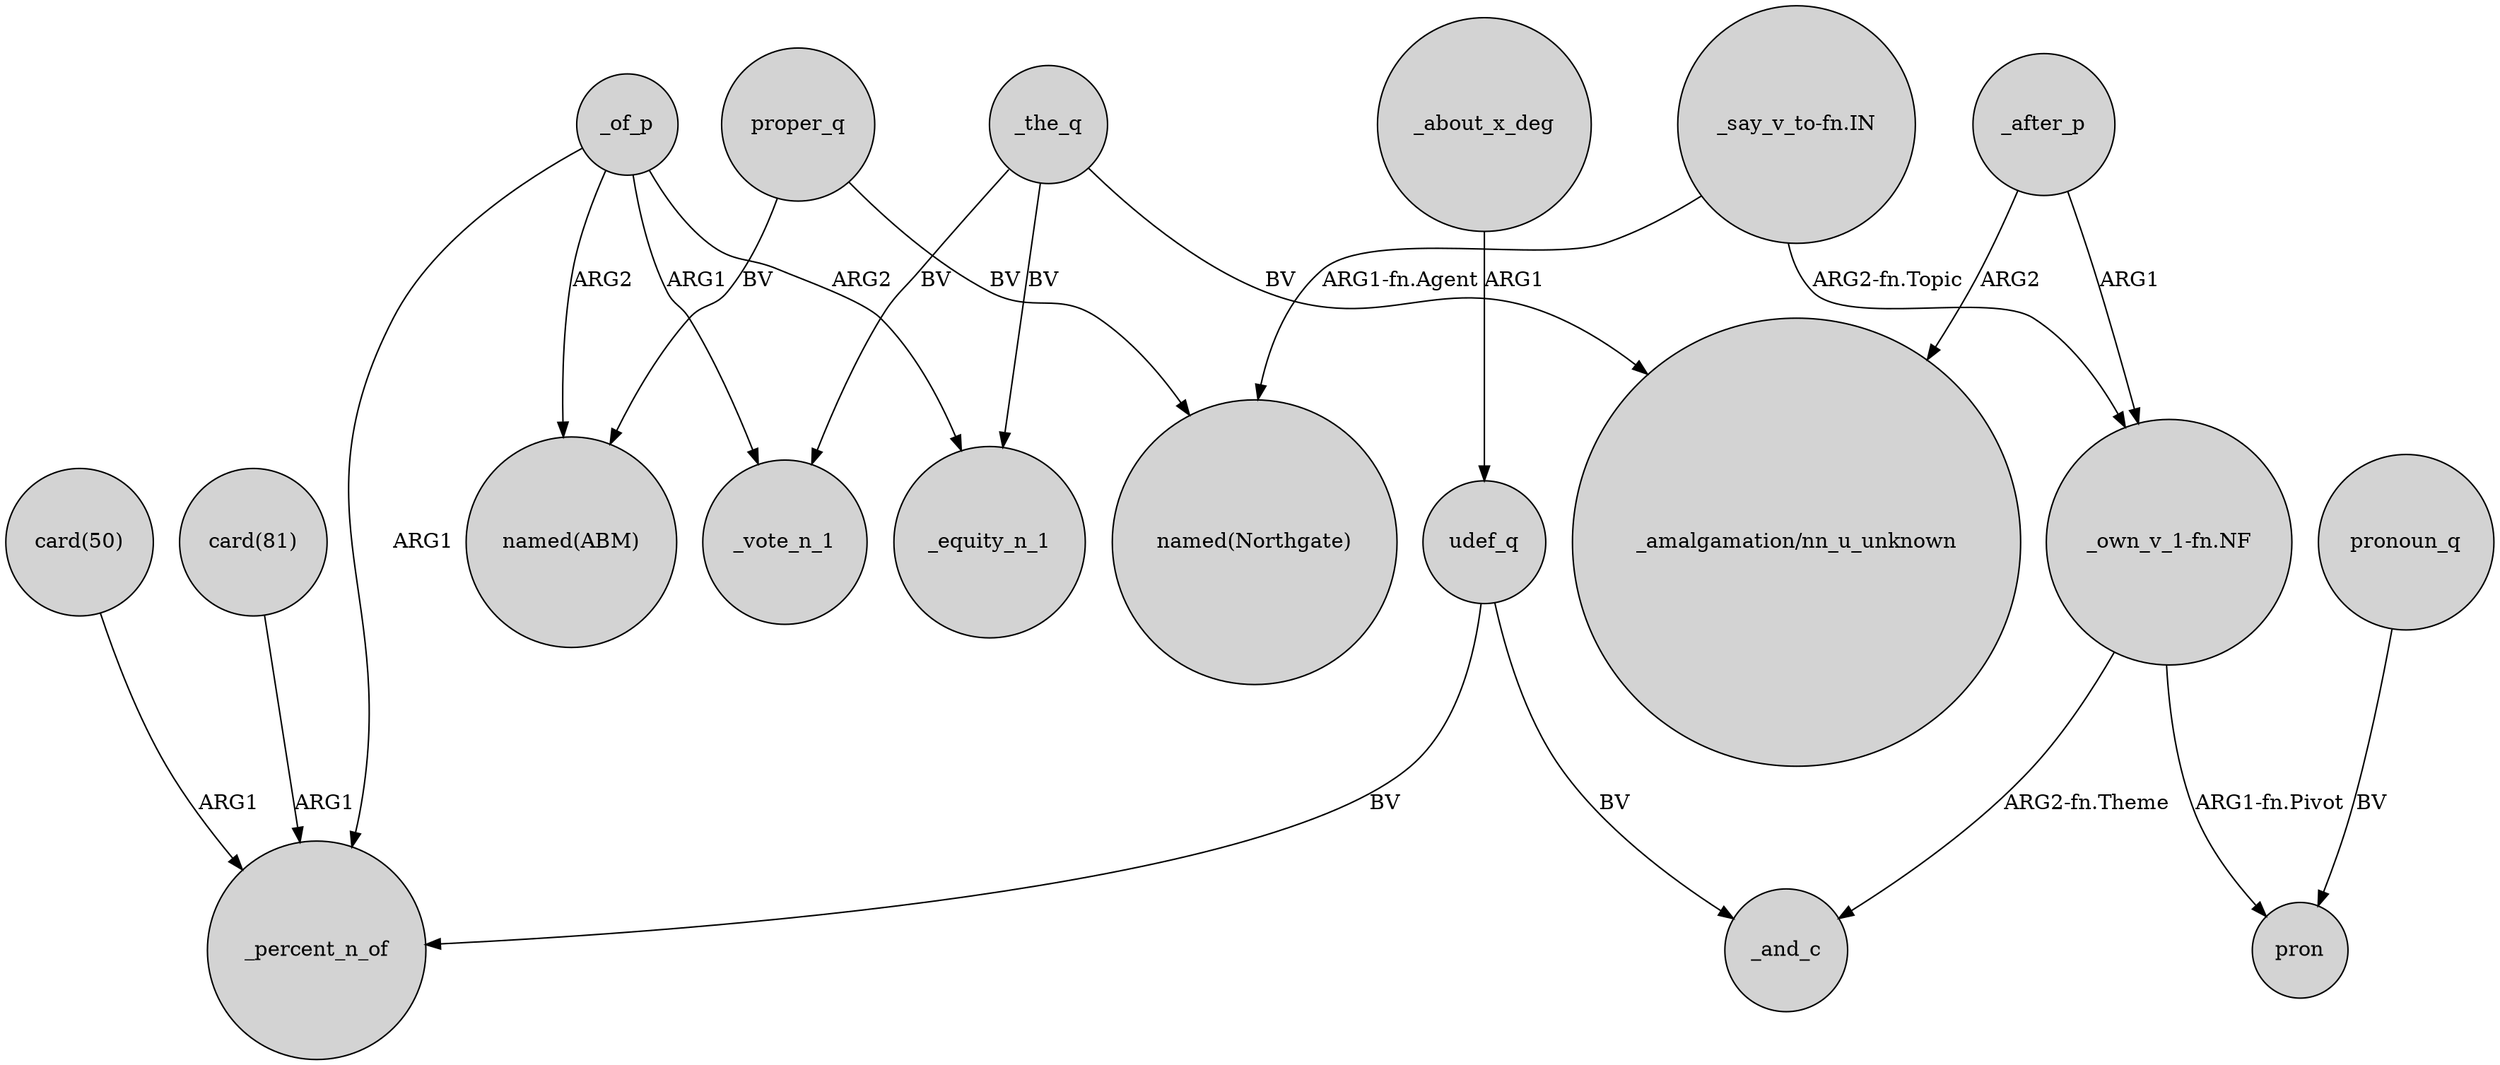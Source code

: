 digraph {
	node [shape=circle style=filled]
	proper_q -> "named(ABM)" [label=BV]
	_the_q -> _equity_n_1 [label=BV]
	"_say_v_to-fn.IN" -> "named(Northgate)" [label="ARG1-fn.Agent"]
	_the_q -> _vote_n_1 [label=BV]
	_the_q -> "_amalgamation/nn_u_unknown" [label=BV]
	_of_p -> _vote_n_1 [label=ARG1]
	_about_x_deg -> udef_q [label=ARG1]
	_of_p -> "named(ABM)" [label=ARG2]
	"_say_v_to-fn.IN" -> "_own_v_1-fn.NF" [label="ARG2-fn.Topic"]
	_of_p -> _percent_n_of [label=ARG1]
	pronoun_q -> pron [label=BV]
	_after_p -> "_own_v_1-fn.NF" [label=ARG1]
	"_own_v_1-fn.NF" -> pron [label="ARG1-fn.Pivot"]
	"card(50)" -> _percent_n_of [label=ARG1]
	proper_q -> "named(Northgate)" [label=BV]
	_of_p -> _equity_n_1 [label=ARG2]
	udef_q -> _percent_n_of [label=BV]
	udef_q -> _and_c [label=BV]
	_after_p -> "_amalgamation/nn_u_unknown" [label=ARG2]
	"card(81)" -> _percent_n_of [label=ARG1]
	"_own_v_1-fn.NF" -> _and_c [label="ARG2-fn.Theme"]
}
